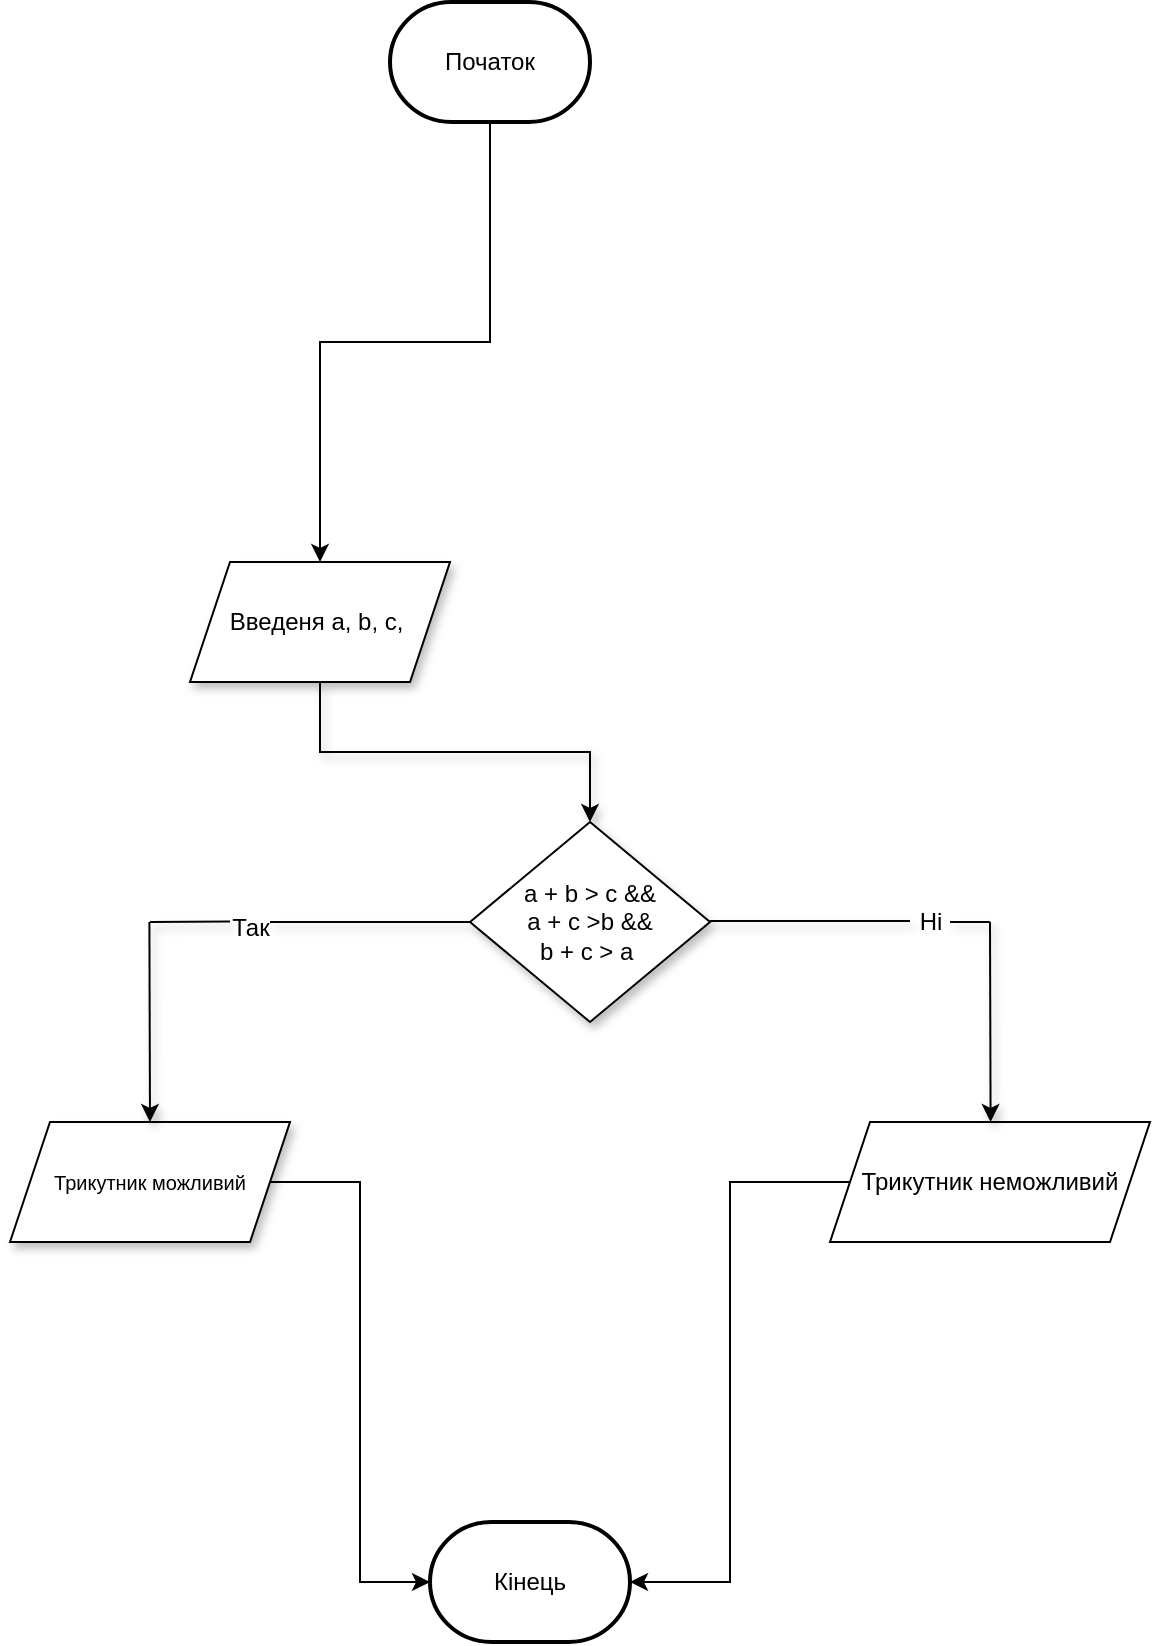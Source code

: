 <mxfile version="26.1.0">
  <diagram name="Страница — 1" id="Lzq8d5GTRrk68phpDPYD">
    <mxGraphModel dx="1050" dy="1691" grid="1" gridSize="10" guides="1" tooltips="1" connect="1" arrows="1" fold="1" page="1" pageScale="1" pageWidth="827" pageHeight="1169" math="0" shadow="0">
      <root>
        <mxCell id="0" />
        <mxCell id="1" parent="0" />
        <mxCell id="mqnAiRJTUCGGiW-fdODI-9" style="edgeStyle=orthogonalEdgeStyle;rounded=0;orthogonalLoop=1;jettySize=auto;html=1;exitX=0.5;exitY=1;exitDx=0;exitDy=0;entryX=0.5;entryY=0;entryDx=0;entryDy=0;shadow=1;" parent="1" source="mqnAiRJTUCGGiW-fdODI-6" target="mqnAiRJTUCGGiW-fdODI-8" edge="1">
          <mxGeometry relative="1" as="geometry" />
        </mxCell>
        <mxCell id="mqnAiRJTUCGGiW-fdODI-6" value="Введеня a, b, c,&amp;nbsp;" style="shape=parallelogram;perimeter=parallelogramPerimeter;whiteSpace=wrap;html=1;fixedSize=1;shadow=1;" parent="1" vertex="1">
          <mxGeometry x="230" y="-870" width="130" height="60" as="geometry" />
        </mxCell>
        <mxCell id="mqnAiRJTUCGGiW-fdODI-8" value="a + b &amp;gt; c &amp;amp;&amp;amp;&lt;div&gt;a + c &amp;gt;b &amp;amp;&amp;amp;&lt;/div&gt;&lt;div&gt;b + c &amp;gt; a&amp;nbsp;&lt;/div&gt;" style="rhombus;whiteSpace=wrap;html=1;strokeWidth=1;shadow=1;" parent="1" vertex="1">
          <mxGeometry x="370" y="-740" width="120" height="100" as="geometry" />
        </mxCell>
        <mxCell id="mqnAiRJTUCGGiW-fdODI-10" value="" style="endArrow=none;html=1;rounded=0;shadow=1;" parent="1" edge="1">
          <mxGeometry width="50" height="50" relative="1" as="geometry">
            <mxPoint x="270" y="-690" as="sourcePoint" />
            <mxPoint x="370" y="-690" as="targetPoint" />
          </mxGeometry>
        </mxCell>
        <mxCell id="mqnAiRJTUCGGiW-fdODI-11" value="" style="endArrow=none;html=1;rounded=0;shadow=1;" parent="1" edge="1">
          <mxGeometry width="50" height="50" relative="1" as="geometry">
            <mxPoint x="490" y="-690.53" as="sourcePoint" />
            <mxPoint x="590" y="-690.53" as="targetPoint" />
          </mxGeometry>
        </mxCell>
        <mxCell id="mqnAiRJTUCGGiW-fdODI-13" value="Ні" style="text;html=1;align=center;verticalAlign=middle;resizable=0;points=[];autosize=1;strokeColor=none;fillColor=none;shadow=1;" parent="1" vertex="1">
          <mxGeometry x="585" y="-705" width="30" height="30" as="geometry" />
        </mxCell>
        <mxCell id="mqnAiRJTUCGGiW-fdODI-14" value="" style="endArrow=none;html=1;rounded=0;shadow=1;" parent="1" edge="1">
          <mxGeometry width="50" height="50" relative="1" as="geometry">
            <mxPoint x="210" y="-690" as="sourcePoint" />
            <mxPoint x="250" y="-690.3" as="targetPoint" />
          </mxGeometry>
        </mxCell>
        <mxCell id="mqnAiRJTUCGGiW-fdODI-16" value="" style="endArrow=none;html=1;rounded=0;shadow=1;" parent="1" edge="1">
          <mxGeometry width="50" height="50" relative="1" as="geometry">
            <mxPoint x="610" y="-690" as="sourcePoint" />
            <mxPoint x="630" y="-690" as="targetPoint" />
          </mxGeometry>
        </mxCell>
        <mxCell id="mqnAiRJTUCGGiW-fdODI-17" value="&lt;font size=&quot;1&quot;&gt;Трикутник можливий&lt;/font&gt;" style="shape=parallelogram;perimeter=parallelogramPerimeter;whiteSpace=wrap;html=1;fixedSize=1;shadow=1;" parent="1" vertex="1">
          <mxGeometry x="140" y="-590" width="140" height="60" as="geometry" />
        </mxCell>
        <mxCell id="mqnAiRJTUCGGiW-fdODI-18" value="Трикутник неможливий" style="shape=parallelogram;perimeter=parallelogramPerimeter;whiteSpace=wrap;html=1;fixedSize=1;shadow=0;" parent="1" vertex="1">
          <mxGeometry x="550" y="-590" width="160" height="60" as="geometry" />
        </mxCell>
        <mxCell id="mqnAiRJTUCGGiW-fdODI-19" value="" style="endArrow=classic;html=1;rounded=0;entryX=0.5;entryY=0;entryDx=0;entryDy=0;shadow=1;" parent="1" target="mqnAiRJTUCGGiW-fdODI-17" edge="1">
          <mxGeometry width="50" height="50" relative="1" as="geometry">
            <mxPoint x="209.7" y="-690" as="sourcePoint" />
            <mxPoint x="209.7" y="-620" as="targetPoint" />
          </mxGeometry>
        </mxCell>
        <mxCell id="mqnAiRJTUCGGiW-fdODI-21" value="" style="endArrow=classic;html=1;rounded=0;entryX=0.5;entryY=0;entryDx=0;entryDy=0;shadow=1;" parent="1" edge="1">
          <mxGeometry width="50" height="50" relative="1" as="geometry">
            <mxPoint x="630" y="-690" as="sourcePoint" />
            <mxPoint x="630.3" y="-590" as="targetPoint" />
          </mxGeometry>
        </mxCell>
        <mxCell id="aKccBTyEdC0_4w7eWWl7-4" style="edgeStyle=orthogonalEdgeStyle;rounded=0;orthogonalLoop=1;jettySize=auto;html=1;" edge="1" parent="1" source="aKccBTyEdC0_4w7eWWl7-3" target="mqnAiRJTUCGGiW-fdODI-6">
          <mxGeometry relative="1" as="geometry" />
        </mxCell>
        <mxCell id="aKccBTyEdC0_4w7eWWl7-3" value="Початок" style="strokeWidth=2;html=1;shape=mxgraph.flowchart.terminator;whiteSpace=wrap;" vertex="1" parent="1">
          <mxGeometry x="330" y="-1150" width="100" height="60" as="geometry" />
        </mxCell>
        <mxCell id="aKccBTyEdC0_4w7eWWl7-5" value="Так" style="text;html=1;align=center;verticalAlign=middle;resizable=0;points=[];autosize=1;strokeColor=none;fillColor=none;" vertex="1" parent="1">
          <mxGeometry x="240" y="-702" width="40" height="30" as="geometry" />
        </mxCell>
        <mxCell id="aKccBTyEdC0_4w7eWWl7-6" value="Кінець" style="strokeWidth=2;html=1;shape=mxgraph.flowchart.terminator;whiteSpace=wrap;" vertex="1" parent="1">
          <mxGeometry x="350" y="-390" width="100" height="60" as="geometry" />
        </mxCell>
        <mxCell id="aKccBTyEdC0_4w7eWWl7-7" style="edgeStyle=orthogonalEdgeStyle;rounded=0;orthogonalLoop=1;jettySize=auto;html=1;entryX=0;entryY=0.5;entryDx=0;entryDy=0;entryPerimeter=0;" edge="1" parent="1" source="mqnAiRJTUCGGiW-fdODI-17" target="aKccBTyEdC0_4w7eWWl7-6">
          <mxGeometry relative="1" as="geometry" />
        </mxCell>
        <mxCell id="aKccBTyEdC0_4w7eWWl7-8" style="edgeStyle=orthogonalEdgeStyle;rounded=0;orthogonalLoop=1;jettySize=auto;html=1;entryX=1;entryY=0.5;entryDx=0;entryDy=0;entryPerimeter=0;" edge="1" parent="1" source="mqnAiRJTUCGGiW-fdODI-18" target="aKccBTyEdC0_4w7eWWl7-6">
          <mxGeometry relative="1" as="geometry" />
        </mxCell>
      </root>
    </mxGraphModel>
  </diagram>
</mxfile>
